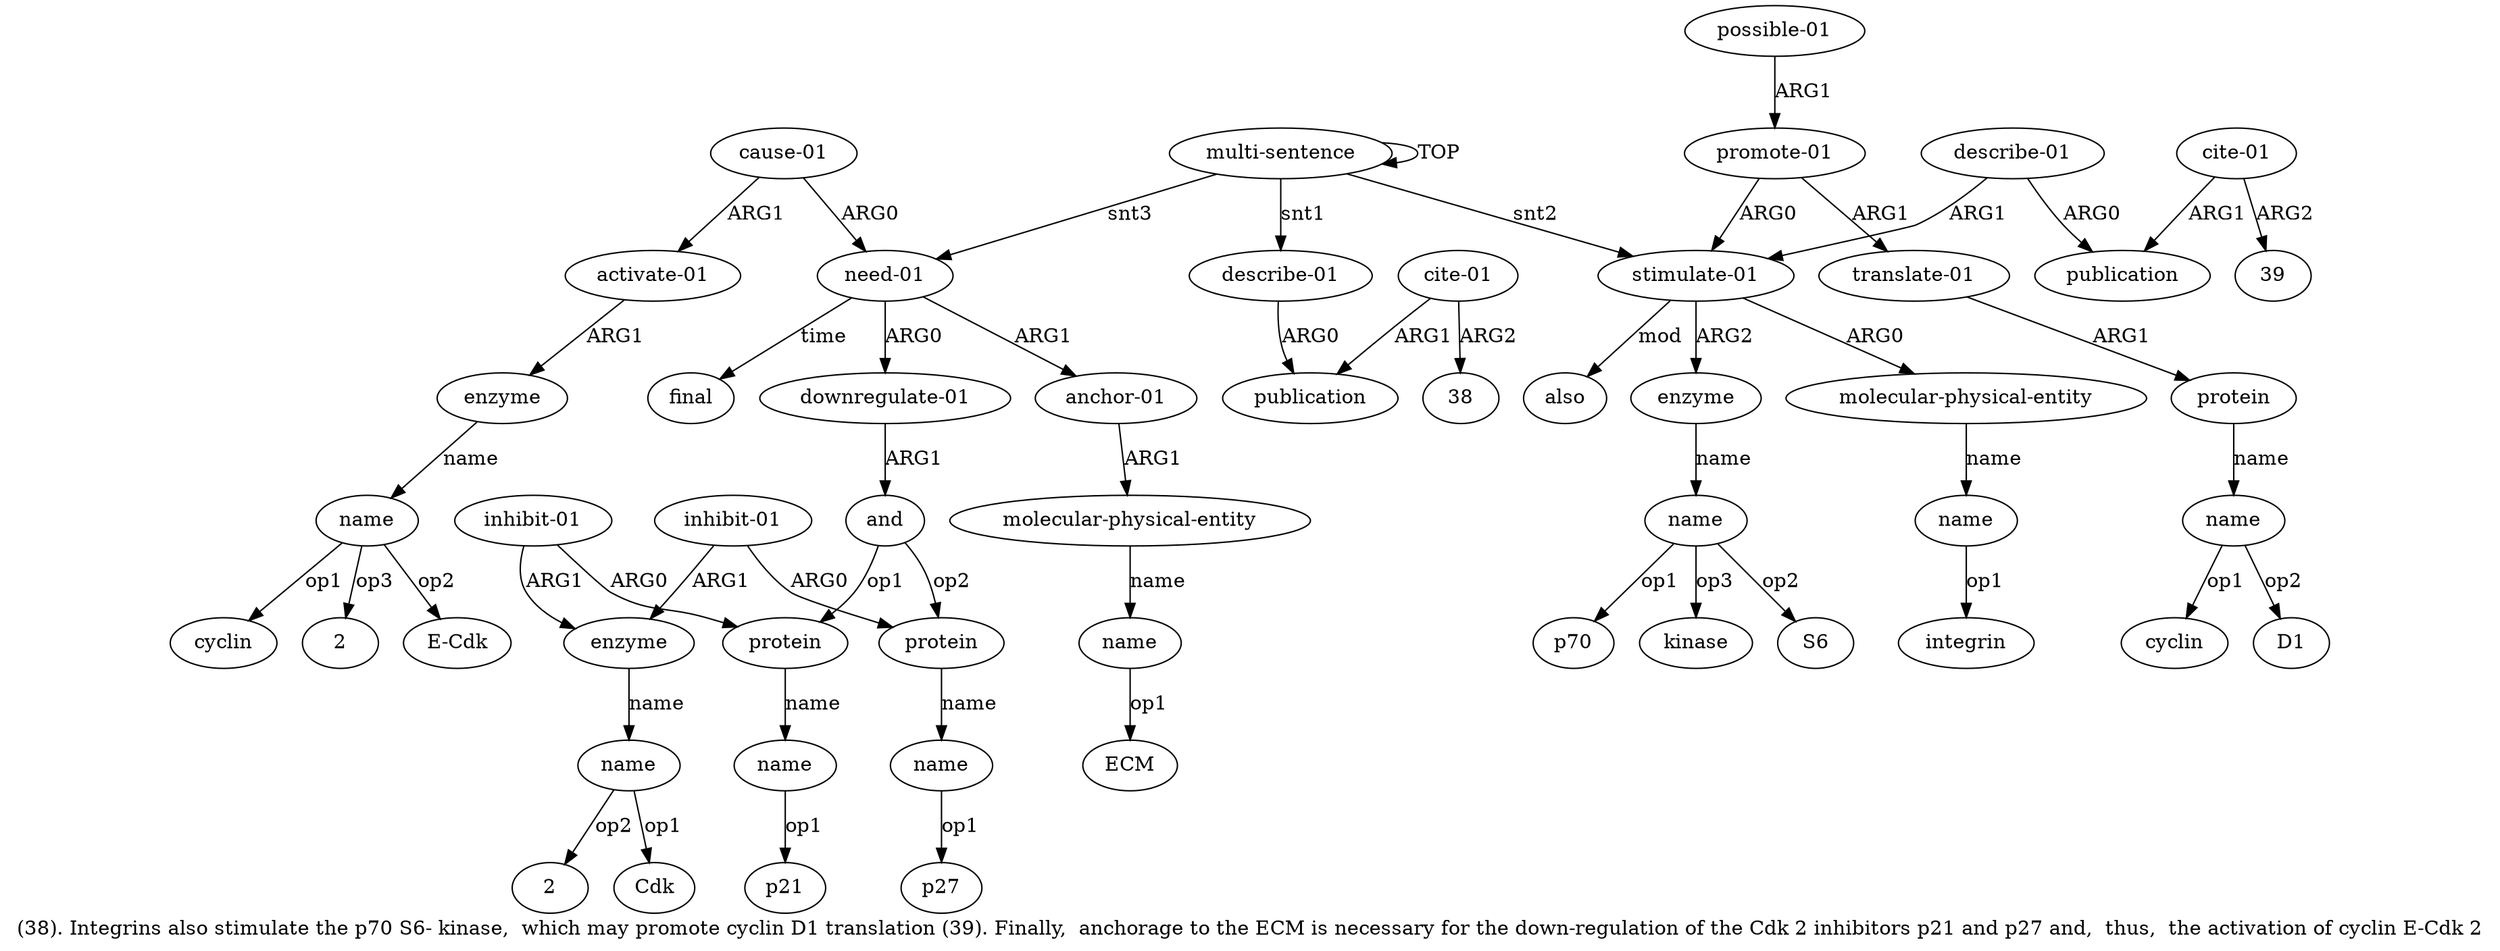 digraph  {
	graph [label="(38). Integrins also stimulate the p70 S6- kinase,  which may promote cyclin D1 translation (39). Finally,  anchorage to the ECM \
is necessary for the down-regulation of the Cdk 2 inhibitors p21 and p27 and,  thus,  the activation of cyclin E-Cdk 2"];
	node [label="\N"];
	a20	 [color=black,
		gold_ind=20,
		gold_label=and,
		label=and,
		test_ind=20,
		test_label=and];
	a21	 [color=black,
		gold_ind=21,
		gold_label=protein,
		label=protein,
		test_ind=21,
		test_label=protein];
	a20 -> a21 [key=0,
	color=black,
	gold_label=op1,
	label=op1,
	test_label=op1];
a26 [color=black,
	gold_ind=26,
	gold_label=protein,
	label=protein,
	test_ind=26,
	test_label=protein];
a20 -> a26 [key=0,
color=black,
gold_label=op2,
label=op2,
test_label=op2];
a22 [color=black,
gold_ind=22,
gold_label=name,
label=name,
test_ind=22,
test_label=name];
a21 -> a22 [key=0,
color=black,
gold_label=name,
label=name,
test_label=name];
"a22 p21" [color=black,
gold_ind=-1,
gold_label=p21,
label=p21,
test_ind=-1,
test_label=p21];
a22 -> "a22 p21" [key=0,
color=black,
gold_label=op1,
label=op1,
test_label=op1];
a23 [color=black,
gold_ind=23,
gold_label="inhibit-01",
label="inhibit-01",
test_ind=23,
test_label="inhibit-01"];
a23 -> a21 [key=0,
color=black,
gold_label=ARG0,
label=ARG0,
test_label=ARG0];
a24 [color=black,
gold_ind=24,
gold_label=enzyme,
label=enzyme,
test_ind=24,
test_label=enzyme];
a23 -> a24 [key=0,
color=black,
gold_label=ARG1,
label=ARG1,
test_label=ARG1];
a25 [color=black,
gold_ind=25,
gold_label=name,
label=name,
test_ind=25,
test_label=name];
a24 -> a25 [key=0,
color=black,
gold_label=name,
label=name,
test_label=name];
"a25 2" [color=black,
gold_ind=-1,
gold_label=2,
label=2,
test_ind=-1,
test_label=2];
a25 -> "a25 2" [key=0,
color=black,
gold_label=op2,
label=op2,
test_label=op2];
"a25 Cdk" [color=black,
gold_ind=-1,
gold_label=Cdk,
label=Cdk,
test_ind=-1,
test_label=Cdk];
a25 -> "a25 Cdk" [key=0,
color=black,
gold_label=op1,
label=op1,
test_label=op1];
a27 [color=black,
gold_ind=27,
gold_label=name,
label=name,
test_ind=27,
test_label=name];
a26 -> a27 [key=0,
color=black,
gold_label=name,
label=name,
test_label=name];
"a27 p27" [color=black,
gold_ind=-1,
gold_label=p27,
label=p27,
test_ind=-1,
test_label=p27];
a27 -> "a27 p27" [key=0,
color=black,
gold_label=op1,
label=op1,
test_label=op1];
a28 [color=black,
gold_ind=28,
gold_label="inhibit-01",
label="inhibit-01",
test_ind=28,
test_label="inhibit-01"];
a28 -> a24 [key=0,
color=black,
gold_label=ARG1,
label=ARG1,
test_label=ARG1];
a28 -> a26 [key=0,
color=black,
gold_label=ARG0,
label=ARG0,
test_label=ARG0];
a29 [color=black,
gold_ind=29,
gold_label="anchor-01",
label="anchor-01",
test_ind=29,
test_label="anchor-01"];
a30 [color=black,
gold_ind=30,
gold_label="molecular-physical-entity",
label="molecular-physical-entity",
test_ind=30,
test_label="molecular-physical-entity"];
a29 -> a30 [key=0,
color=black,
gold_label=ARG1,
label=ARG1,
test_label=ARG1];
a31 [color=black,
gold_ind=31,
gold_label=name,
label=name,
test_ind=31,
test_label=name];
"a31 ECM" [color=black,
gold_ind=-1,
gold_label=ECM,
label=ECM,
test_ind=-1,
test_label=ECM];
a31 -> "a31 ECM" [key=0,
color=black,
gold_label=op1,
label=op1,
test_label=op1];
a30 -> a31 [key=0,
color=black,
gold_label=name,
label=name,
test_label=name];
a36 [color=black,
gold_ind=36,
gold_label=name,
label=name,
test_ind=36,
test_label=name];
"a36 cyclin" [color=black,
gold_ind=-1,
gold_label=cyclin,
label=cyclin,
test_ind=-1,
test_label=cyclin];
a36 -> "a36 cyclin" [key=0,
color=black,
gold_label=op1,
label=op1,
test_label=op1];
"a36 2" [color=black,
gold_ind=-1,
gold_label=2,
label=2,
test_ind=-1,
test_label=2];
a36 -> "a36 2" [key=0,
color=black,
gold_label=op3,
label=op3,
test_label=op3];
"a36 E-Cdk" [color=black,
gold_ind=-1,
gold_label="E-Cdk",
label="E-Cdk",
test_ind=-1,
test_label="E-Cdk"];
a36 -> "a36 E-Cdk" [key=0,
color=black,
gold_label=op2,
label=op2,
test_label=op2];
a33 [color=black,
gold_ind=33,
gold_label="cause-01",
label="cause-01",
test_ind=33,
test_label="cause-01"];
a34 [color=black,
gold_ind=34,
gold_label="activate-01",
label="activate-01",
test_ind=34,
test_label="activate-01"];
a33 -> a34 [key=0,
color=black,
gold_label=ARG1,
label=ARG1,
test_label=ARG1];
a18 [color=black,
gold_ind=18,
gold_label="need-01",
label="need-01",
test_ind=18,
test_label="need-01"];
a33 -> a18 [key=0,
color=black,
gold_label=ARG0,
label=ARG0,
test_label=ARG0];
a35 [color=black,
gold_ind=35,
gold_label=enzyme,
label=enzyme,
test_ind=35,
test_label=enzyme];
a35 -> a36 [key=0,
color=black,
gold_label=name,
label=name,
test_label=name];
a34 -> a35 [key=0,
color=black,
gold_label=ARG1,
label=ARG1,
test_label=ARG1];
"a8 p70" [color=black,
gold_ind=-1,
gold_label=p70,
label=p70,
test_ind=-1,
test_label=p70];
"a8 kinase" [color=black,
gold_ind=-1,
gold_label=kinase,
label=kinase,
test_ind=-1,
test_label=kinase];
"a3 38" [color=black,
gold_ind=-1,
gold_label=38,
label=38,
test_ind=-1,
test_label=38];
a32 [color=black,
gold_ind=32,
gold_label=final,
label=final,
test_ind=32,
test_label=final];
a15 [color=black,
gold_ind=15,
gold_label="describe-01",
label="describe-01",
test_ind=15,
test_label="describe-01"];
a16 [color=black,
gold_ind=16,
gold_label=publication,
label=publication,
test_ind=16,
test_label=publication];
a15 -> a16 [key=0,
color=black,
gold_label=ARG0,
label=ARG0,
test_label=ARG0];
a4 [color=black,
gold_ind=4,
gold_label="stimulate-01",
label="stimulate-01",
test_ind=4,
test_label="stimulate-01"];
a15 -> a4 [key=0,
color=black,
gold_label=ARG1,
label=ARG1,
test_label=ARG1];
a14 [color=black,
gold_ind=14,
gold_label="possible-01",
label="possible-01",
test_ind=14,
test_label="possible-01"];
a10 [color=black,
gold_ind=10,
gold_label="promote-01",
label="promote-01",
test_ind=10,
test_label="promote-01"];
a14 -> a10 [key=0,
color=black,
gold_label=ARG1,
label=ARG1,
test_label=ARG1];
a17 [color=black,
gold_ind=17,
gold_label="cite-01",
label="cite-01",
test_ind=17,
test_label="cite-01"];
a17 -> a16 [key=0,
color=black,
gold_label=ARG1,
label=ARG1,
test_label=ARG1];
"a17 39" [color=black,
gold_ind=-1,
gold_label=39,
label=39,
test_ind=-1,
test_label=39];
a17 -> "a17 39" [key=0,
color=black,
gold_label=ARG2,
label=ARG2,
test_label=ARG2];
a11 [color=black,
gold_ind=11,
gold_label="translate-01",
label="translate-01",
test_ind=11,
test_label="translate-01"];
a12 [color=black,
gold_ind=12,
gold_label=protein,
label=protein,
test_ind=12,
test_label=protein];
a11 -> a12 [key=0,
color=black,
gold_label=ARG1,
label=ARG1,
test_label=ARG1];
a10 -> a11 [key=0,
color=black,
gold_label=ARG1,
label=ARG1,
test_label=ARG1];
a10 -> a4 [key=0,
color=black,
gold_label=ARG0,
label=ARG0,
test_label=ARG0];
a13 [color=black,
gold_ind=13,
gold_label=name,
label=name,
test_ind=13,
test_label=name];
"a13 cyclin" [color=black,
gold_ind=-1,
gold_label=cyclin,
label=cyclin,
test_ind=-1,
test_label=cyclin];
a13 -> "a13 cyclin" [key=0,
color=black,
gold_label=op1,
label=op1,
test_label=op1];
"a13 D1" [color=black,
gold_ind=-1,
gold_label=D1,
label=D1,
test_ind=-1,
test_label=D1];
a13 -> "a13 D1" [key=0,
color=black,
gold_label=op2,
label=op2,
test_label=op2];
a12 -> a13 [key=0,
color=black,
gold_label=name,
label=name,
test_label=name];
a19 [color=black,
gold_ind=19,
gold_label="downregulate-01",
label="downregulate-01",
test_ind=19,
test_label="downregulate-01"];
a19 -> a20 [key=0,
color=black,
gold_label=ARG1,
label=ARG1,
test_label=ARG1];
a18 -> a29 [key=0,
color=black,
gold_label=ARG1,
label=ARG1,
test_label=ARG1];
a18 -> a32 [key=0,
color=black,
gold_label=time,
label=time,
test_label=time];
a18 -> a19 [key=0,
color=black,
gold_label=ARG0,
label=ARG0,
test_label=ARG0];
a1 [color=black,
gold_ind=1,
gold_label="describe-01",
label="describe-01",
test_ind=1,
test_label="describe-01"];
a2 [color=black,
gold_ind=2,
gold_label=publication,
label=publication,
test_ind=2,
test_label=publication];
a1 -> a2 [key=0,
color=black,
gold_label=ARG0,
label=ARG0,
test_label=ARG0];
a0 [color=black,
gold_ind=0,
gold_label="multi-sentence",
label="multi-sentence",
test_ind=0,
test_label="multi-sentence"];
a0 -> a18 [key=0,
color=black,
gold_label=snt3,
label=snt3,
test_label=snt3];
a0 -> a1 [key=0,
color=black,
gold_label=snt1,
label=snt1,
test_label=snt1];
a0 -> a0 [key=0,
color=black,
gold_label=TOP,
label=TOP,
test_label=TOP];
a0 -> a4 [key=0,
color=black,
gold_label=snt2,
label=snt2,
test_label=snt2];
a3 [color=black,
gold_ind=3,
gold_label="cite-01",
label="cite-01",
test_ind=3,
test_label="cite-01"];
a3 -> "a3 38" [key=0,
color=black,
gold_label=ARG2,
label=ARG2,
test_label=ARG2];
a3 -> a2 [key=0,
color=black,
gold_label=ARG1,
label=ARG1,
test_label=ARG1];
a5 [color=black,
gold_ind=5,
gold_label="molecular-physical-entity",
label="molecular-physical-entity",
test_ind=5,
test_label="molecular-physical-entity"];
a6 [color=black,
gold_ind=6,
gold_label=name,
label=name,
test_ind=6,
test_label=name];
a5 -> a6 [key=0,
color=black,
gold_label=name,
label=name,
test_label=name];
a4 -> a5 [key=0,
color=black,
gold_label=ARG0,
label=ARG0,
test_label=ARG0];
a7 [color=black,
gold_ind=7,
gold_label=enzyme,
label=enzyme,
test_ind=7,
test_label=enzyme];
a4 -> a7 [key=0,
color=black,
gold_label=ARG2,
label=ARG2,
test_label=ARG2];
a9 [color=black,
gold_ind=9,
gold_label=also,
label=also,
test_ind=9,
test_label=also];
a4 -> a9 [key=0,
color=black,
gold_label=mod,
label=mod,
test_label=mod];
a8 [color=black,
gold_ind=8,
gold_label=name,
label=name,
test_ind=8,
test_label=name];
a7 -> a8 [key=0,
color=black,
gold_label=name,
label=name,
test_label=name];
"a6 integrin" [color=black,
gold_ind=-1,
gold_label=integrin,
label=integrin,
test_ind=-1,
test_label=integrin];
a6 -> "a6 integrin" [key=0,
color=black,
gold_label=op1,
label=op1,
test_label=op1];
a8 -> "a8 p70" [key=0,
color=black,
gold_label=op1,
label=op1,
test_label=op1];
a8 -> "a8 kinase" [key=0,
color=black,
gold_label=op3,
label=op3,
test_label=op3];
"a8 S6" [color=black,
gold_ind=-1,
gold_label=S6,
label=S6,
test_ind=-1,
test_label=S6];
a8 -> "a8 S6" [key=0,
color=black,
gold_label=op2,
label=op2,
test_label=op2];
}
